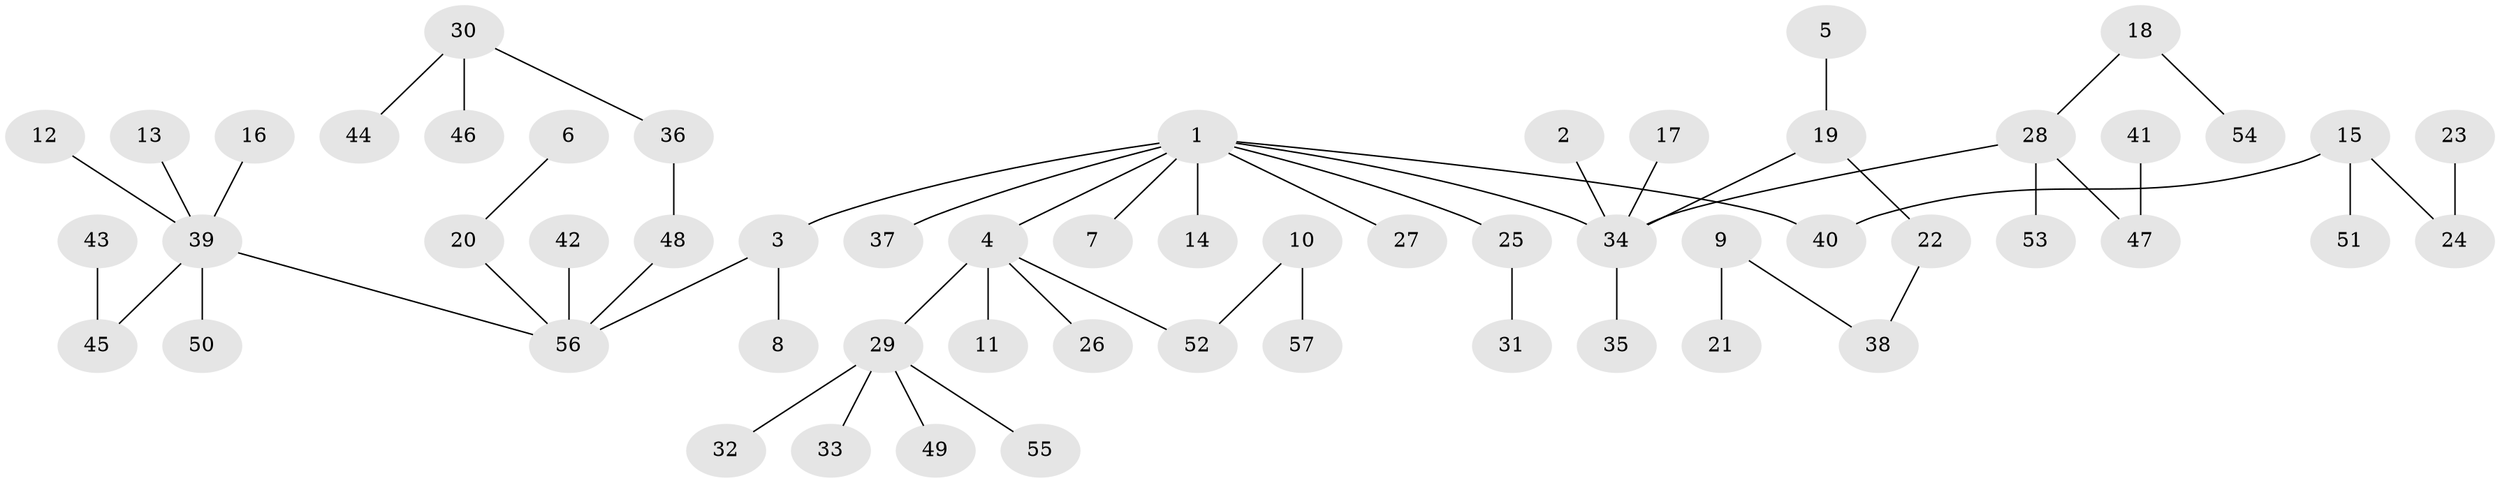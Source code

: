 // original degree distribution, {6: 0.008849557522123894, 2: 0.22123893805309736, 5: 0.02654867256637168, 7: 0.008849557522123894, 3: 0.18584070796460178, 1: 0.48672566371681414, 4: 0.061946902654867256}
// Generated by graph-tools (version 1.1) at 2025/50/03/09/25 03:50:18]
// undirected, 57 vertices, 56 edges
graph export_dot {
graph [start="1"]
  node [color=gray90,style=filled];
  1;
  2;
  3;
  4;
  5;
  6;
  7;
  8;
  9;
  10;
  11;
  12;
  13;
  14;
  15;
  16;
  17;
  18;
  19;
  20;
  21;
  22;
  23;
  24;
  25;
  26;
  27;
  28;
  29;
  30;
  31;
  32;
  33;
  34;
  35;
  36;
  37;
  38;
  39;
  40;
  41;
  42;
  43;
  44;
  45;
  46;
  47;
  48;
  49;
  50;
  51;
  52;
  53;
  54;
  55;
  56;
  57;
  1 -- 3 [weight=1.0];
  1 -- 4 [weight=1.0];
  1 -- 7 [weight=1.0];
  1 -- 14 [weight=1.0];
  1 -- 25 [weight=1.0];
  1 -- 27 [weight=1.0];
  1 -- 34 [weight=1.0];
  1 -- 37 [weight=1.0];
  1 -- 40 [weight=1.0];
  2 -- 34 [weight=1.0];
  3 -- 8 [weight=1.0];
  3 -- 56 [weight=1.0];
  4 -- 11 [weight=1.0];
  4 -- 26 [weight=1.0];
  4 -- 29 [weight=1.0];
  4 -- 52 [weight=1.0];
  5 -- 19 [weight=1.0];
  6 -- 20 [weight=1.0];
  9 -- 21 [weight=1.0];
  9 -- 38 [weight=1.0];
  10 -- 52 [weight=1.0];
  10 -- 57 [weight=1.0];
  12 -- 39 [weight=1.0];
  13 -- 39 [weight=1.0];
  15 -- 24 [weight=1.0];
  15 -- 40 [weight=1.0];
  15 -- 51 [weight=1.0];
  16 -- 39 [weight=1.0];
  17 -- 34 [weight=1.0];
  18 -- 28 [weight=1.0];
  18 -- 54 [weight=1.0];
  19 -- 22 [weight=1.0];
  19 -- 34 [weight=1.0];
  20 -- 56 [weight=1.0];
  22 -- 38 [weight=1.0];
  23 -- 24 [weight=1.0];
  25 -- 31 [weight=1.0];
  28 -- 34 [weight=1.0];
  28 -- 47 [weight=1.0];
  28 -- 53 [weight=1.0];
  29 -- 32 [weight=1.0];
  29 -- 33 [weight=1.0];
  29 -- 49 [weight=1.0];
  29 -- 55 [weight=1.0];
  30 -- 36 [weight=1.0];
  30 -- 44 [weight=1.0];
  30 -- 46 [weight=1.0];
  34 -- 35 [weight=1.0];
  36 -- 48 [weight=1.0];
  39 -- 45 [weight=1.0];
  39 -- 50 [weight=1.0];
  39 -- 56 [weight=1.0];
  41 -- 47 [weight=1.0];
  42 -- 56 [weight=1.0];
  43 -- 45 [weight=1.0];
  48 -- 56 [weight=1.0];
}
